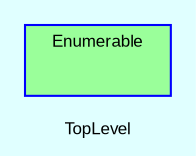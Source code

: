 digraph TopLevel {
    compound = true
    bgcolor = lightcyan1
    fontname = Arial
    fontsize = 8
    label = "TopLevel"
    node [
        fontname = Arial,
        fontsize = 8,
        color = black
    ]

    subgraph cluster_Enumerable {
        fillcolor = palegreen1
        URL = "classes/Enumerable.html"
        fontname = Arial
        color = blue
        label = "Enumerable"
        style = filled
        Enumerable [
            shape = plaintext,
            height = 0.01,
            width = 0.75,
            label = ""
        ]

    }

}

